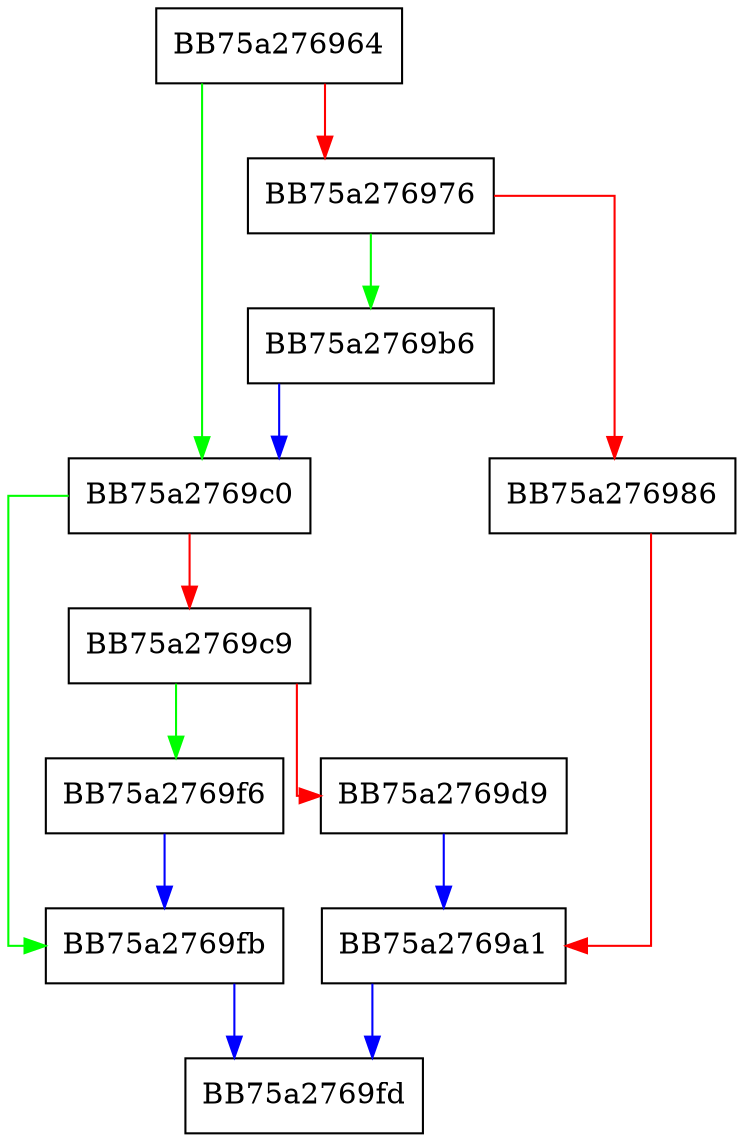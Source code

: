 digraph winUnmapfile {
  node [shape="box"];
  graph [splines=ortho];
  BB75a276964 -> BB75a2769c0 [color="green"];
  BB75a276964 -> BB75a276976 [color="red"];
  BB75a276976 -> BB75a2769b6 [color="green"];
  BB75a276976 -> BB75a276986 [color="red"];
  BB75a276986 -> BB75a2769a1 [color="red"];
  BB75a2769a1 -> BB75a2769fd [color="blue"];
  BB75a2769b6 -> BB75a2769c0 [color="blue"];
  BB75a2769c0 -> BB75a2769fb [color="green"];
  BB75a2769c0 -> BB75a2769c9 [color="red"];
  BB75a2769c9 -> BB75a2769f6 [color="green"];
  BB75a2769c9 -> BB75a2769d9 [color="red"];
  BB75a2769d9 -> BB75a2769a1 [color="blue"];
  BB75a2769f6 -> BB75a2769fb [color="blue"];
  BB75a2769fb -> BB75a2769fd [color="blue"];
}